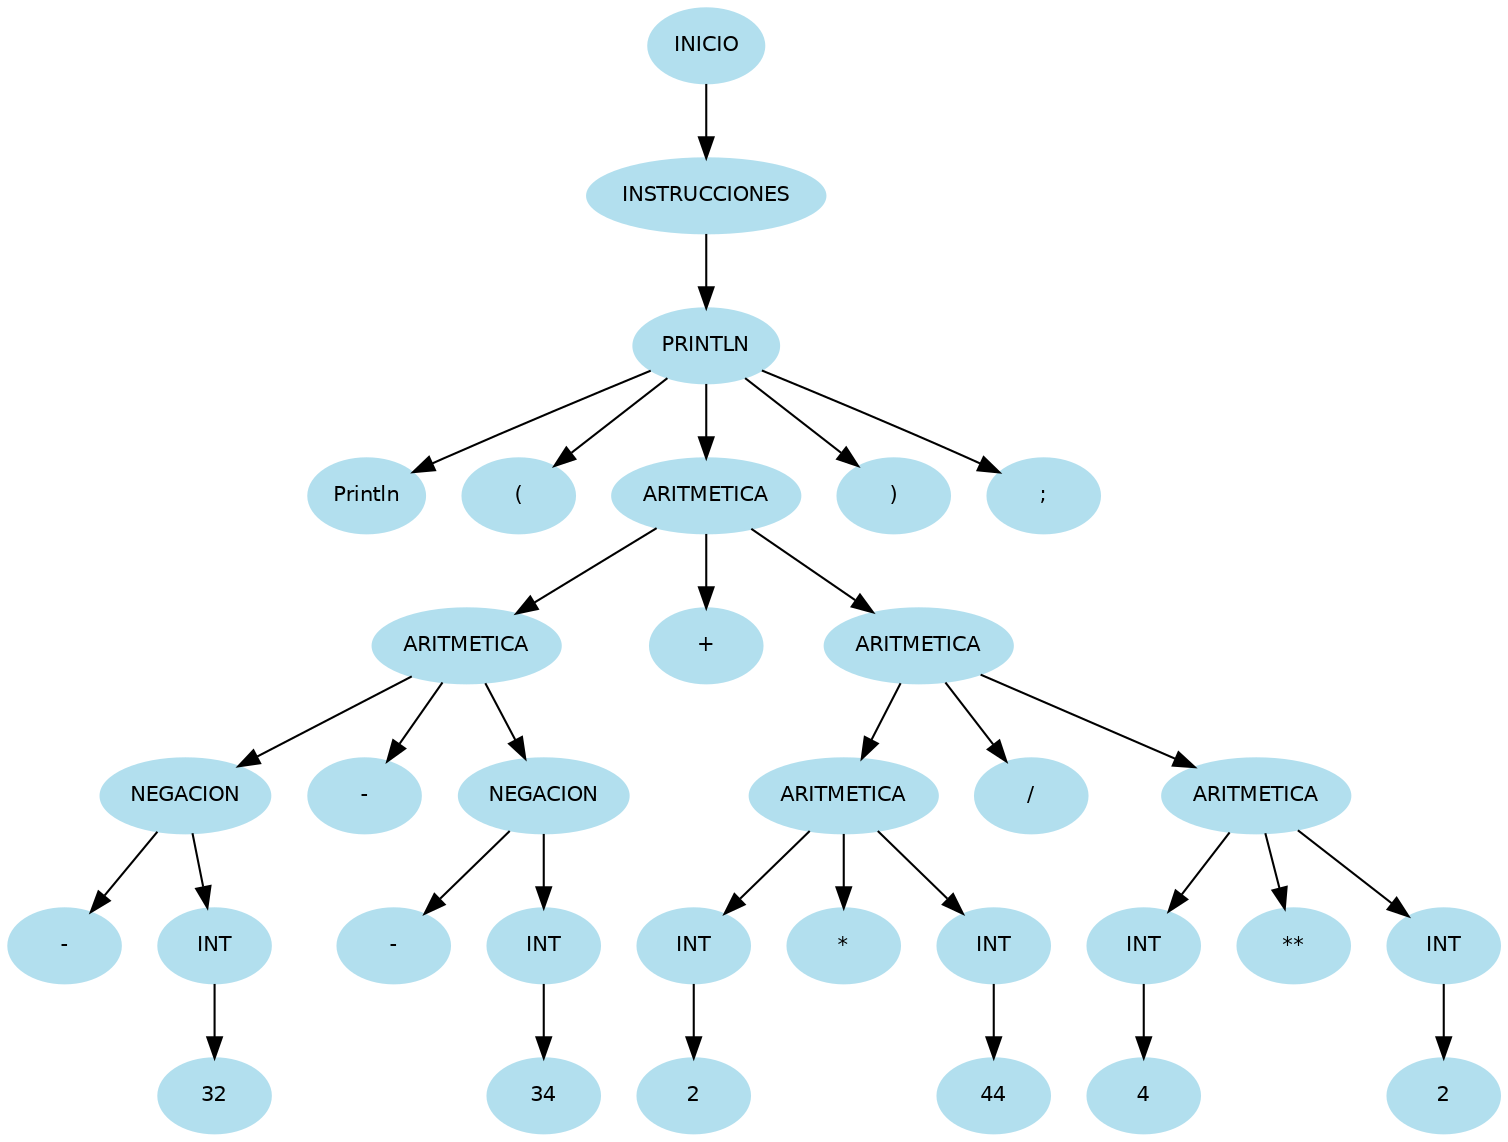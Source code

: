 digraph arbolAST{
node [shape=oval, style=filled, color=lightblue2, fontname=Helvetica, fontsize=10];
edge [fontname=Helvetica, fontsize=10];
n0[label="INICIO"];
n1[label="INSTRUCCIONES"];
n0 -> n1;
n2[label="PRINTLN"];
n1 -> n2;
n3[label="Println"];
n2 -> n3;
n4[label="("];
n2 -> n4;
n5[label="ARITMETICA"];
n2 -> n5;
n6[label="ARITMETICA"];
n5 -> n6;
n7[label="NEGACION"];
n6 -> n7;
n8[label="-"];
n7 -> n8;
n9[label="INT"];
n7 -> n9;
n10[label="32"];
n9 -> n10;
n11[label="-"];
n6 -> n11;
n12[label="NEGACION"];
n6 -> n12;
n13[label="-"];
n12 -> n13;
n14[label="INT"];
n12 -> n14;
n15[label="34"];
n14 -> n15;
n16[label="+"];
n5 -> n16;
n17[label="ARITMETICA"];
n5 -> n17;
n18[label="ARITMETICA"];
n17 -> n18;
n19[label="INT"];
n18 -> n19;
n20[label="2"];
n19 -> n20;
n21[label="*"];
n18 -> n21;
n22[label="INT"];
n18 -> n22;
n23[label="44"];
n22 -> n23;
n24[label="/"];
n17 -> n24;
n25[label="ARITMETICA"];
n17 -> n25;
n26[label="INT"];
n25 -> n26;
n27[label="4"];
n26 -> n27;
n28[label="**"];
n25 -> n28;
n29[label="INT"];
n25 -> n29;
n30[label="2"];
n29 -> n30;
n31[label=")"];
n2 -> n31;
n32[label=";"];
n2 -> n32;
}